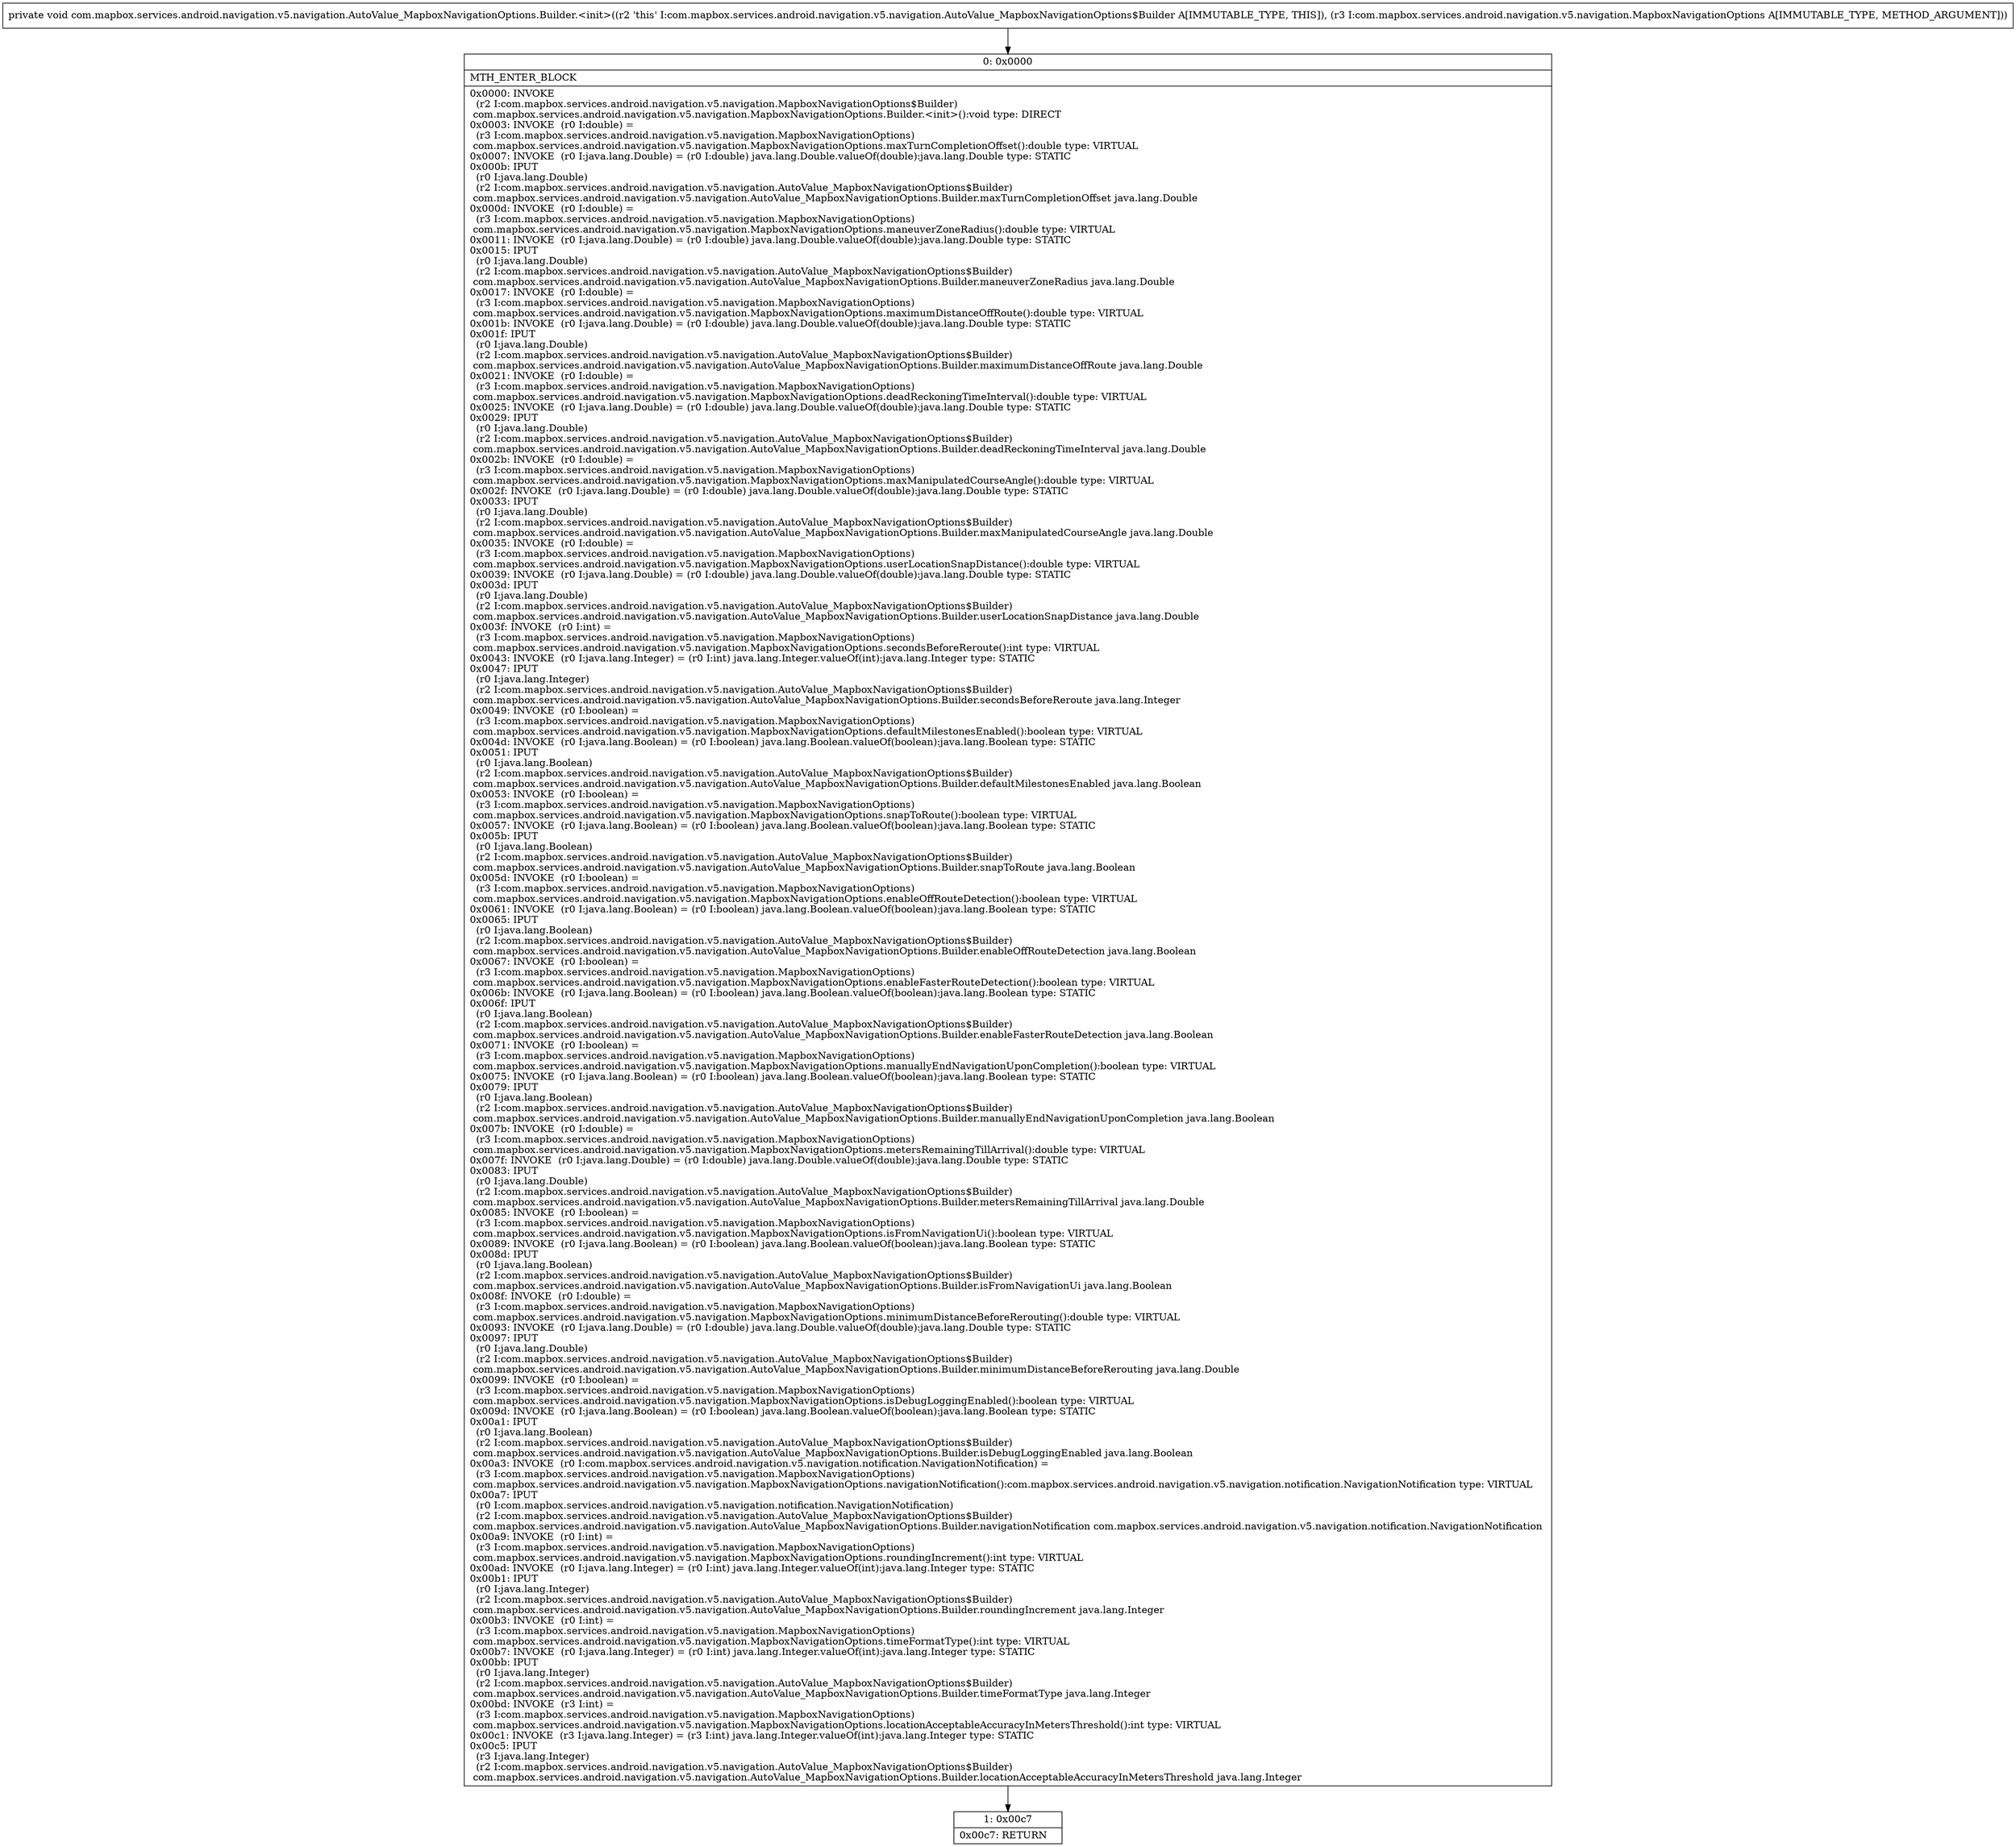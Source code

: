 digraph "CFG forcom.mapbox.services.android.navigation.v5.navigation.AutoValue_MapboxNavigationOptions.Builder.\<init\>(Lcom\/mapbox\/services\/android\/navigation\/v5\/navigation\/MapboxNavigationOptions;)V" {
Node_0 [shape=record,label="{0\:\ 0x0000|MTH_ENTER_BLOCK\l|0x0000: INVOKE  \l  (r2 I:com.mapbox.services.android.navigation.v5.navigation.MapboxNavigationOptions$Builder)\l com.mapbox.services.android.navigation.v5.navigation.MapboxNavigationOptions.Builder.\<init\>():void type: DIRECT \l0x0003: INVOKE  (r0 I:double) = \l  (r3 I:com.mapbox.services.android.navigation.v5.navigation.MapboxNavigationOptions)\l com.mapbox.services.android.navigation.v5.navigation.MapboxNavigationOptions.maxTurnCompletionOffset():double type: VIRTUAL \l0x0007: INVOKE  (r0 I:java.lang.Double) = (r0 I:double) java.lang.Double.valueOf(double):java.lang.Double type: STATIC \l0x000b: IPUT  \l  (r0 I:java.lang.Double)\l  (r2 I:com.mapbox.services.android.navigation.v5.navigation.AutoValue_MapboxNavigationOptions$Builder)\l com.mapbox.services.android.navigation.v5.navigation.AutoValue_MapboxNavigationOptions.Builder.maxTurnCompletionOffset java.lang.Double \l0x000d: INVOKE  (r0 I:double) = \l  (r3 I:com.mapbox.services.android.navigation.v5.navigation.MapboxNavigationOptions)\l com.mapbox.services.android.navigation.v5.navigation.MapboxNavigationOptions.maneuverZoneRadius():double type: VIRTUAL \l0x0011: INVOKE  (r0 I:java.lang.Double) = (r0 I:double) java.lang.Double.valueOf(double):java.lang.Double type: STATIC \l0x0015: IPUT  \l  (r0 I:java.lang.Double)\l  (r2 I:com.mapbox.services.android.navigation.v5.navigation.AutoValue_MapboxNavigationOptions$Builder)\l com.mapbox.services.android.navigation.v5.navigation.AutoValue_MapboxNavigationOptions.Builder.maneuverZoneRadius java.lang.Double \l0x0017: INVOKE  (r0 I:double) = \l  (r3 I:com.mapbox.services.android.navigation.v5.navigation.MapboxNavigationOptions)\l com.mapbox.services.android.navigation.v5.navigation.MapboxNavigationOptions.maximumDistanceOffRoute():double type: VIRTUAL \l0x001b: INVOKE  (r0 I:java.lang.Double) = (r0 I:double) java.lang.Double.valueOf(double):java.lang.Double type: STATIC \l0x001f: IPUT  \l  (r0 I:java.lang.Double)\l  (r2 I:com.mapbox.services.android.navigation.v5.navigation.AutoValue_MapboxNavigationOptions$Builder)\l com.mapbox.services.android.navigation.v5.navigation.AutoValue_MapboxNavigationOptions.Builder.maximumDistanceOffRoute java.lang.Double \l0x0021: INVOKE  (r0 I:double) = \l  (r3 I:com.mapbox.services.android.navigation.v5.navigation.MapboxNavigationOptions)\l com.mapbox.services.android.navigation.v5.navigation.MapboxNavigationOptions.deadReckoningTimeInterval():double type: VIRTUAL \l0x0025: INVOKE  (r0 I:java.lang.Double) = (r0 I:double) java.lang.Double.valueOf(double):java.lang.Double type: STATIC \l0x0029: IPUT  \l  (r0 I:java.lang.Double)\l  (r2 I:com.mapbox.services.android.navigation.v5.navigation.AutoValue_MapboxNavigationOptions$Builder)\l com.mapbox.services.android.navigation.v5.navigation.AutoValue_MapboxNavigationOptions.Builder.deadReckoningTimeInterval java.lang.Double \l0x002b: INVOKE  (r0 I:double) = \l  (r3 I:com.mapbox.services.android.navigation.v5.navigation.MapboxNavigationOptions)\l com.mapbox.services.android.navigation.v5.navigation.MapboxNavigationOptions.maxManipulatedCourseAngle():double type: VIRTUAL \l0x002f: INVOKE  (r0 I:java.lang.Double) = (r0 I:double) java.lang.Double.valueOf(double):java.lang.Double type: STATIC \l0x0033: IPUT  \l  (r0 I:java.lang.Double)\l  (r2 I:com.mapbox.services.android.navigation.v5.navigation.AutoValue_MapboxNavigationOptions$Builder)\l com.mapbox.services.android.navigation.v5.navigation.AutoValue_MapboxNavigationOptions.Builder.maxManipulatedCourseAngle java.lang.Double \l0x0035: INVOKE  (r0 I:double) = \l  (r3 I:com.mapbox.services.android.navigation.v5.navigation.MapboxNavigationOptions)\l com.mapbox.services.android.navigation.v5.navigation.MapboxNavigationOptions.userLocationSnapDistance():double type: VIRTUAL \l0x0039: INVOKE  (r0 I:java.lang.Double) = (r0 I:double) java.lang.Double.valueOf(double):java.lang.Double type: STATIC \l0x003d: IPUT  \l  (r0 I:java.lang.Double)\l  (r2 I:com.mapbox.services.android.navigation.v5.navigation.AutoValue_MapboxNavigationOptions$Builder)\l com.mapbox.services.android.navigation.v5.navigation.AutoValue_MapboxNavigationOptions.Builder.userLocationSnapDistance java.lang.Double \l0x003f: INVOKE  (r0 I:int) = \l  (r3 I:com.mapbox.services.android.navigation.v5.navigation.MapboxNavigationOptions)\l com.mapbox.services.android.navigation.v5.navigation.MapboxNavigationOptions.secondsBeforeReroute():int type: VIRTUAL \l0x0043: INVOKE  (r0 I:java.lang.Integer) = (r0 I:int) java.lang.Integer.valueOf(int):java.lang.Integer type: STATIC \l0x0047: IPUT  \l  (r0 I:java.lang.Integer)\l  (r2 I:com.mapbox.services.android.navigation.v5.navigation.AutoValue_MapboxNavigationOptions$Builder)\l com.mapbox.services.android.navigation.v5.navigation.AutoValue_MapboxNavigationOptions.Builder.secondsBeforeReroute java.lang.Integer \l0x0049: INVOKE  (r0 I:boolean) = \l  (r3 I:com.mapbox.services.android.navigation.v5.navigation.MapboxNavigationOptions)\l com.mapbox.services.android.navigation.v5.navigation.MapboxNavigationOptions.defaultMilestonesEnabled():boolean type: VIRTUAL \l0x004d: INVOKE  (r0 I:java.lang.Boolean) = (r0 I:boolean) java.lang.Boolean.valueOf(boolean):java.lang.Boolean type: STATIC \l0x0051: IPUT  \l  (r0 I:java.lang.Boolean)\l  (r2 I:com.mapbox.services.android.navigation.v5.navigation.AutoValue_MapboxNavigationOptions$Builder)\l com.mapbox.services.android.navigation.v5.navigation.AutoValue_MapboxNavigationOptions.Builder.defaultMilestonesEnabled java.lang.Boolean \l0x0053: INVOKE  (r0 I:boolean) = \l  (r3 I:com.mapbox.services.android.navigation.v5.navigation.MapboxNavigationOptions)\l com.mapbox.services.android.navigation.v5.navigation.MapboxNavigationOptions.snapToRoute():boolean type: VIRTUAL \l0x0057: INVOKE  (r0 I:java.lang.Boolean) = (r0 I:boolean) java.lang.Boolean.valueOf(boolean):java.lang.Boolean type: STATIC \l0x005b: IPUT  \l  (r0 I:java.lang.Boolean)\l  (r2 I:com.mapbox.services.android.navigation.v5.navigation.AutoValue_MapboxNavigationOptions$Builder)\l com.mapbox.services.android.navigation.v5.navigation.AutoValue_MapboxNavigationOptions.Builder.snapToRoute java.lang.Boolean \l0x005d: INVOKE  (r0 I:boolean) = \l  (r3 I:com.mapbox.services.android.navigation.v5.navigation.MapboxNavigationOptions)\l com.mapbox.services.android.navigation.v5.navigation.MapboxNavigationOptions.enableOffRouteDetection():boolean type: VIRTUAL \l0x0061: INVOKE  (r0 I:java.lang.Boolean) = (r0 I:boolean) java.lang.Boolean.valueOf(boolean):java.lang.Boolean type: STATIC \l0x0065: IPUT  \l  (r0 I:java.lang.Boolean)\l  (r2 I:com.mapbox.services.android.navigation.v5.navigation.AutoValue_MapboxNavigationOptions$Builder)\l com.mapbox.services.android.navigation.v5.navigation.AutoValue_MapboxNavigationOptions.Builder.enableOffRouteDetection java.lang.Boolean \l0x0067: INVOKE  (r0 I:boolean) = \l  (r3 I:com.mapbox.services.android.navigation.v5.navigation.MapboxNavigationOptions)\l com.mapbox.services.android.navigation.v5.navigation.MapboxNavigationOptions.enableFasterRouteDetection():boolean type: VIRTUAL \l0x006b: INVOKE  (r0 I:java.lang.Boolean) = (r0 I:boolean) java.lang.Boolean.valueOf(boolean):java.lang.Boolean type: STATIC \l0x006f: IPUT  \l  (r0 I:java.lang.Boolean)\l  (r2 I:com.mapbox.services.android.navigation.v5.navigation.AutoValue_MapboxNavigationOptions$Builder)\l com.mapbox.services.android.navigation.v5.navigation.AutoValue_MapboxNavigationOptions.Builder.enableFasterRouteDetection java.lang.Boolean \l0x0071: INVOKE  (r0 I:boolean) = \l  (r3 I:com.mapbox.services.android.navigation.v5.navigation.MapboxNavigationOptions)\l com.mapbox.services.android.navigation.v5.navigation.MapboxNavigationOptions.manuallyEndNavigationUponCompletion():boolean type: VIRTUAL \l0x0075: INVOKE  (r0 I:java.lang.Boolean) = (r0 I:boolean) java.lang.Boolean.valueOf(boolean):java.lang.Boolean type: STATIC \l0x0079: IPUT  \l  (r0 I:java.lang.Boolean)\l  (r2 I:com.mapbox.services.android.navigation.v5.navigation.AutoValue_MapboxNavigationOptions$Builder)\l com.mapbox.services.android.navigation.v5.navigation.AutoValue_MapboxNavigationOptions.Builder.manuallyEndNavigationUponCompletion java.lang.Boolean \l0x007b: INVOKE  (r0 I:double) = \l  (r3 I:com.mapbox.services.android.navigation.v5.navigation.MapboxNavigationOptions)\l com.mapbox.services.android.navigation.v5.navigation.MapboxNavigationOptions.metersRemainingTillArrival():double type: VIRTUAL \l0x007f: INVOKE  (r0 I:java.lang.Double) = (r0 I:double) java.lang.Double.valueOf(double):java.lang.Double type: STATIC \l0x0083: IPUT  \l  (r0 I:java.lang.Double)\l  (r2 I:com.mapbox.services.android.navigation.v5.navigation.AutoValue_MapboxNavigationOptions$Builder)\l com.mapbox.services.android.navigation.v5.navigation.AutoValue_MapboxNavigationOptions.Builder.metersRemainingTillArrival java.lang.Double \l0x0085: INVOKE  (r0 I:boolean) = \l  (r3 I:com.mapbox.services.android.navigation.v5.navigation.MapboxNavigationOptions)\l com.mapbox.services.android.navigation.v5.navigation.MapboxNavigationOptions.isFromNavigationUi():boolean type: VIRTUAL \l0x0089: INVOKE  (r0 I:java.lang.Boolean) = (r0 I:boolean) java.lang.Boolean.valueOf(boolean):java.lang.Boolean type: STATIC \l0x008d: IPUT  \l  (r0 I:java.lang.Boolean)\l  (r2 I:com.mapbox.services.android.navigation.v5.navigation.AutoValue_MapboxNavigationOptions$Builder)\l com.mapbox.services.android.navigation.v5.navigation.AutoValue_MapboxNavigationOptions.Builder.isFromNavigationUi java.lang.Boolean \l0x008f: INVOKE  (r0 I:double) = \l  (r3 I:com.mapbox.services.android.navigation.v5.navigation.MapboxNavigationOptions)\l com.mapbox.services.android.navigation.v5.navigation.MapboxNavigationOptions.minimumDistanceBeforeRerouting():double type: VIRTUAL \l0x0093: INVOKE  (r0 I:java.lang.Double) = (r0 I:double) java.lang.Double.valueOf(double):java.lang.Double type: STATIC \l0x0097: IPUT  \l  (r0 I:java.lang.Double)\l  (r2 I:com.mapbox.services.android.navigation.v5.navigation.AutoValue_MapboxNavigationOptions$Builder)\l com.mapbox.services.android.navigation.v5.navigation.AutoValue_MapboxNavigationOptions.Builder.minimumDistanceBeforeRerouting java.lang.Double \l0x0099: INVOKE  (r0 I:boolean) = \l  (r3 I:com.mapbox.services.android.navigation.v5.navigation.MapboxNavigationOptions)\l com.mapbox.services.android.navigation.v5.navigation.MapboxNavigationOptions.isDebugLoggingEnabled():boolean type: VIRTUAL \l0x009d: INVOKE  (r0 I:java.lang.Boolean) = (r0 I:boolean) java.lang.Boolean.valueOf(boolean):java.lang.Boolean type: STATIC \l0x00a1: IPUT  \l  (r0 I:java.lang.Boolean)\l  (r2 I:com.mapbox.services.android.navigation.v5.navigation.AutoValue_MapboxNavigationOptions$Builder)\l com.mapbox.services.android.navigation.v5.navigation.AutoValue_MapboxNavigationOptions.Builder.isDebugLoggingEnabled java.lang.Boolean \l0x00a3: INVOKE  (r0 I:com.mapbox.services.android.navigation.v5.navigation.notification.NavigationNotification) = \l  (r3 I:com.mapbox.services.android.navigation.v5.navigation.MapboxNavigationOptions)\l com.mapbox.services.android.navigation.v5.navigation.MapboxNavigationOptions.navigationNotification():com.mapbox.services.android.navigation.v5.navigation.notification.NavigationNotification type: VIRTUAL \l0x00a7: IPUT  \l  (r0 I:com.mapbox.services.android.navigation.v5.navigation.notification.NavigationNotification)\l  (r2 I:com.mapbox.services.android.navigation.v5.navigation.AutoValue_MapboxNavigationOptions$Builder)\l com.mapbox.services.android.navigation.v5.navigation.AutoValue_MapboxNavigationOptions.Builder.navigationNotification com.mapbox.services.android.navigation.v5.navigation.notification.NavigationNotification \l0x00a9: INVOKE  (r0 I:int) = \l  (r3 I:com.mapbox.services.android.navigation.v5.navigation.MapboxNavigationOptions)\l com.mapbox.services.android.navigation.v5.navigation.MapboxNavigationOptions.roundingIncrement():int type: VIRTUAL \l0x00ad: INVOKE  (r0 I:java.lang.Integer) = (r0 I:int) java.lang.Integer.valueOf(int):java.lang.Integer type: STATIC \l0x00b1: IPUT  \l  (r0 I:java.lang.Integer)\l  (r2 I:com.mapbox.services.android.navigation.v5.navigation.AutoValue_MapboxNavigationOptions$Builder)\l com.mapbox.services.android.navigation.v5.navigation.AutoValue_MapboxNavigationOptions.Builder.roundingIncrement java.lang.Integer \l0x00b3: INVOKE  (r0 I:int) = \l  (r3 I:com.mapbox.services.android.navigation.v5.navigation.MapboxNavigationOptions)\l com.mapbox.services.android.navigation.v5.navigation.MapboxNavigationOptions.timeFormatType():int type: VIRTUAL \l0x00b7: INVOKE  (r0 I:java.lang.Integer) = (r0 I:int) java.lang.Integer.valueOf(int):java.lang.Integer type: STATIC \l0x00bb: IPUT  \l  (r0 I:java.lang.Integer)\l  (r2 I:com.mapbox.services.android.navigation.v5.navigation.AutoValue_MapboxNavigationOptions$Builder)\l com.mapbox.services.android.navigation.v5.navigation.AutoValue_MapboxNavigationOptions.Builder.timeFormatType java.lang.Integer \l0x00bd: INVOKE  (r3 I:int) = \l  (r3 I:com.mapbox.services.android.navigation.v5.navigation.MapboxNavigationOptions)\l com.mapbox.services.android.navigation.v5.navigation.MapboxNavigationOptions.locationAcceptableAccuracyInMetersThreshold():int type: VIRTUAL \l0x00c1: INVOKE  (r3 I:java.lang.Integer) = (r3 I:int) java.lang.Integer.valueOf(int):java.lang.Integer type: STATIC \l0x00c5: IPUT  \l  (r3 I:java.lang.Integer)\l  (r2 I:com.mapbox.services.android.navigation.v5.navigation.AutoValue_MapboxNavigationOptions$Builder)\l com.mapbox.services.android.navigation.v5.navigation.AutoValue_MapboxNavigationOptions.Builder.locationAcceptableAccuracyInMetersThreshold java.lang.Integer \l}"];
Node_1 [shape=record,label="{1\:\ 0x00c7|0x00c7: RETURN   \l}"];
MethodNode[shape=record,label="{private void com.mapbox.services.android.navigation.v5.navigation.AutoValue_MapboxNavigationOptions.Builder.\<init\>((r2 'this' I:com.mapbox.services.android.navigation.v5.navigation.AutoValue_MapboxNavigationOptions$Builder A[IMMUTABLE_TYPE, THIS]), (r3 I:com.mapbox.services.android.navigation.v5.navigation.MapboxNavigationOptions A[IMMUTABLE_TYPE, METHOD_ARGUMENT])) }"];
MethodNode -> Node_0;
Node_0 -> Node_1;
}

